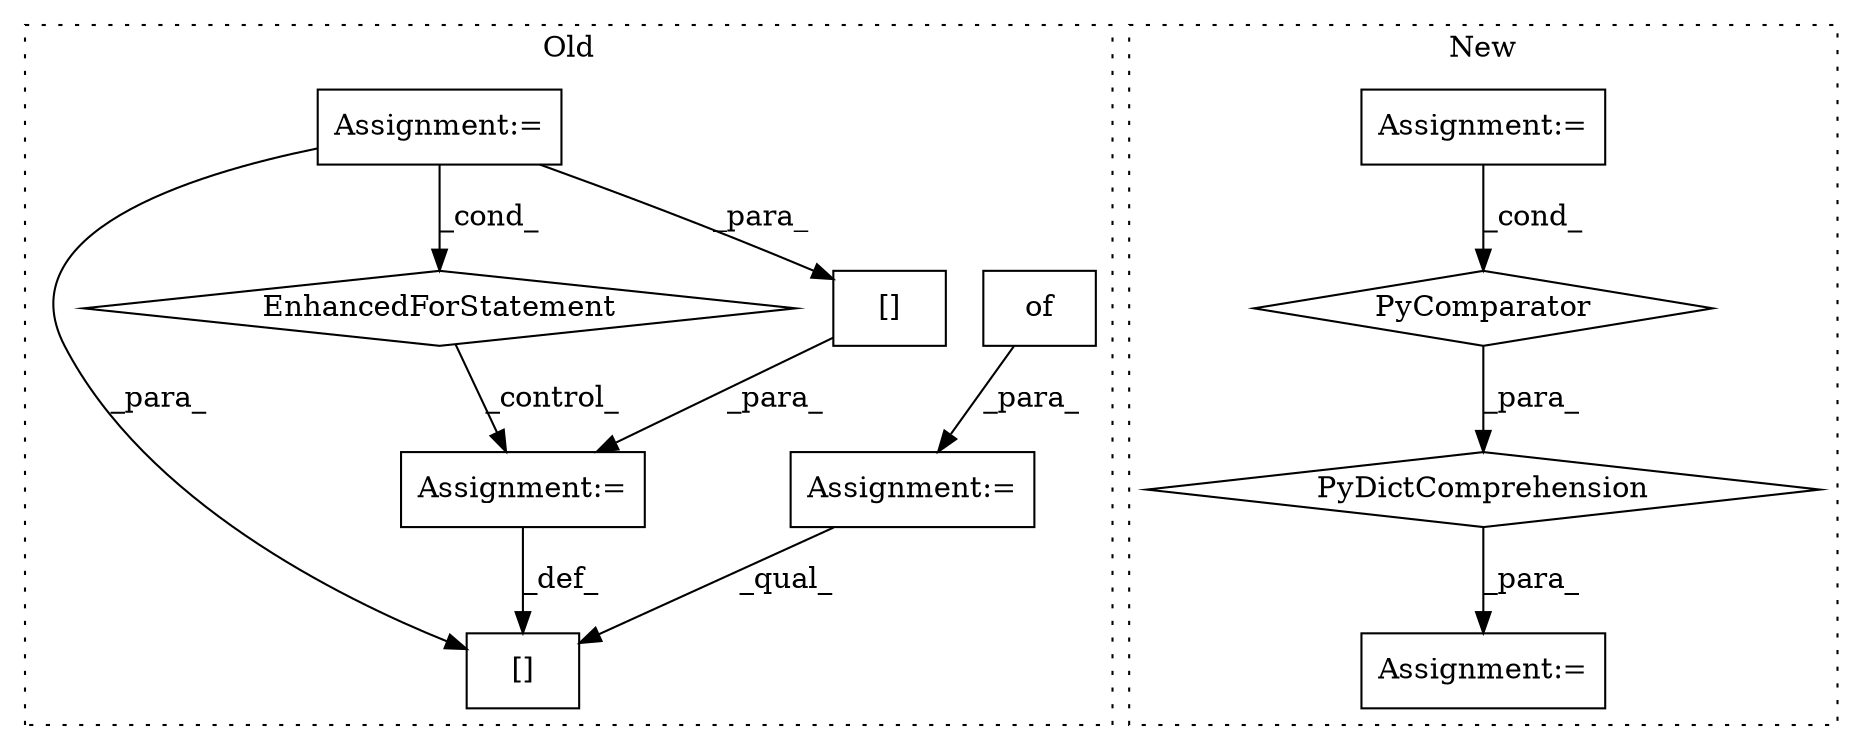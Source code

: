 digraph G {
subgraph cluster0 {
1 [label="of" a="32" s="468" l="4" shape="box"];
6 [label="Assignment:=" a="7" s="463" l="1" shape="box"];
7 [label="[]" a="2" s="583,599" l="14,1" shape="box"];
8 [label="Assignment:=" a="7" s="600" l="1" shape="box"];
9 [label="EnhancedForStatement" a="70" s="478,559" l="53,2" shape="diamond"];
10 [label="Assignment:=" a="7" s="391" l="1" shape="box"];
11 [label="[]" a="2" s="601,610" l="7,1" shape="box"];
label = "Old";
style="dotted";
}
subgraph cluster1 {
2 [label="PyDictComprehension" a="110" s="459" l="121" shape="diamond"];
3 [label="Assignment:=" a="7" s="534" l="38" shape="box"];
4 [label="PyComparator" a="113" s="534" l="38" shape="diamond"];
5 [label="Assignment:=" a="7" s="447" l="12" shape="box"];
label = "New";
style="dotted";
}
1 -> 6 [label="_para_"];
2 -> 5 [label="_para_"];
3 -> 4 [label="_cond_"];
4 -> 2 [label="_para_"];
6 -> 7 [label="_qual_"];
8 -> 7 [label="_def_"];
9 -> 8 [label="_control_"];
10 -> 11 [label="_para_"];
10 -> 7 [label="_para_"];
10 -> 9 [label="_cond_"];
11 -> 8 [label="_para_"];
}